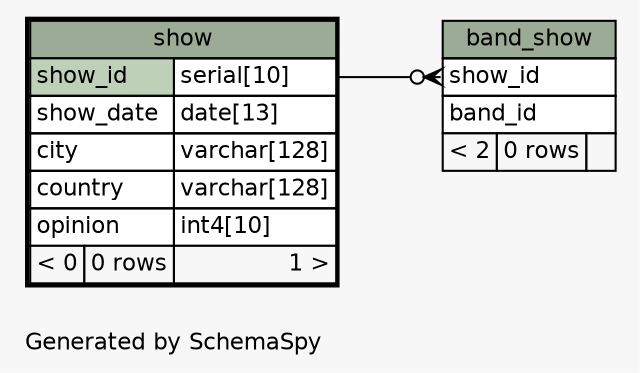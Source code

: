 // dot 2.38.0 on Mac OS X 10.9.3
// SchemaSpy rev 590
digraph "oneDegreeRelationshipsDiagram" {
  graph [
    rankdir="RL"
    bgcolor="#f7f7f7"
    label="\nGenerated by SchemaSpy"
    labeljust="l"
    nodesep="0.18"
    ranksep="0.46"
    fontname="Helvetica"
    fontsize="11"
  ];
  node [
    fontname="Helvetica"
    fontsize="11"
    shape="plaintext"
  ];
  edge [
    arrowsize="0.8"
  ];
  "band_show":"show_id":w -> "show":"show_id.type":e [arrowhead=none dir=back arrowtail=crowodot];
  "band_show" [
    label=<
    <TABLE BORDER="0" CELLBORDER="1" CELLSPACING="0" BGCOLOR="#ffffff">
      <TR><TD COLSPAN="3" BGCOLOR="#9bab96" ALIGN="CENTER">band_show</TD></TR>
      <TR><TD PORT="show_id" COLSPAN="3" ALIGN="LEFT">show_id</TD></TR>
      <TR><TD PORT="band_id" COLSPAN="3" ALIGN="LEFT">band_id</TD></TR>
      <TR><TD ALIGN="LEFT" BGCOLOR="#f7f7f7">&lt; 2</TD><TD ALIGN="RIGHT" BGCOLOR="#f7f7f7">0 rows</TD><TD ALIGN="RIGHT" BGCOLOR="#f7f7f7">  </TD></TR>
    </TABLE>>
    URL="band_show.html"
    tooltip="band_show"
  ];
  "show" [
    label=<
    <TABLE BORDER="2" CELLBORDER="1" CELLSPACING="0" BGCOLOR="#ffffff">
      <TR><TD COLSPAN="3" BGCOLOR="#9bab96" ALIGN="CENTER">show</TD></TR>
      <TR><TD PORT="show_id" COLSPAN="2" BGCOLOR="#bed1b8" ALIGN="LEFT">show_id</TD><TD PORT="show_id.type" ALIGN="LEFT">serial[10]</TD></TR>
      <TR><TD PORT="show_date" COLSPAN="2" ALIGN="LEFT">show_date</TD><TD PORT="show_date.type" ALIGN="LEFT">date[13]</TD></TR>
      <TR><TD PORT="city" COLSPAN="2" ALIGN="LEFT">city</TD><TD PORT="city.type" ALIGN="LEFT">varchar[128]</TD></TR>
      <TR><TD PORT="country" COLSPAN="2" ALIGN="LEFT">country</TD><TD PORT="country.type" ALIGN="LEFT">varchar[128]</TD></TR>
      <TR><TD PORT="opinion" COLSPAN="2" ALIGN="LEFT">opinion</TD><TD PORT="opinion.type" ALIGN="LEFT">int4[10]</TD></TR>
      <TR><TD ALIGN="LEFT" BGCOLOR="#f7f7f7">&lt; 0</TD><TD ALIGN="RIGHT" BGCOLOR="#f7f7f7">0 rows</TD><TD ALIGN="RIGHT" BGCOLOR="#f7f7f7">1 &gt;</TD></TR>
    </TABLE>>
    URL="show.html"
    tooltip="show"
  ];
}
